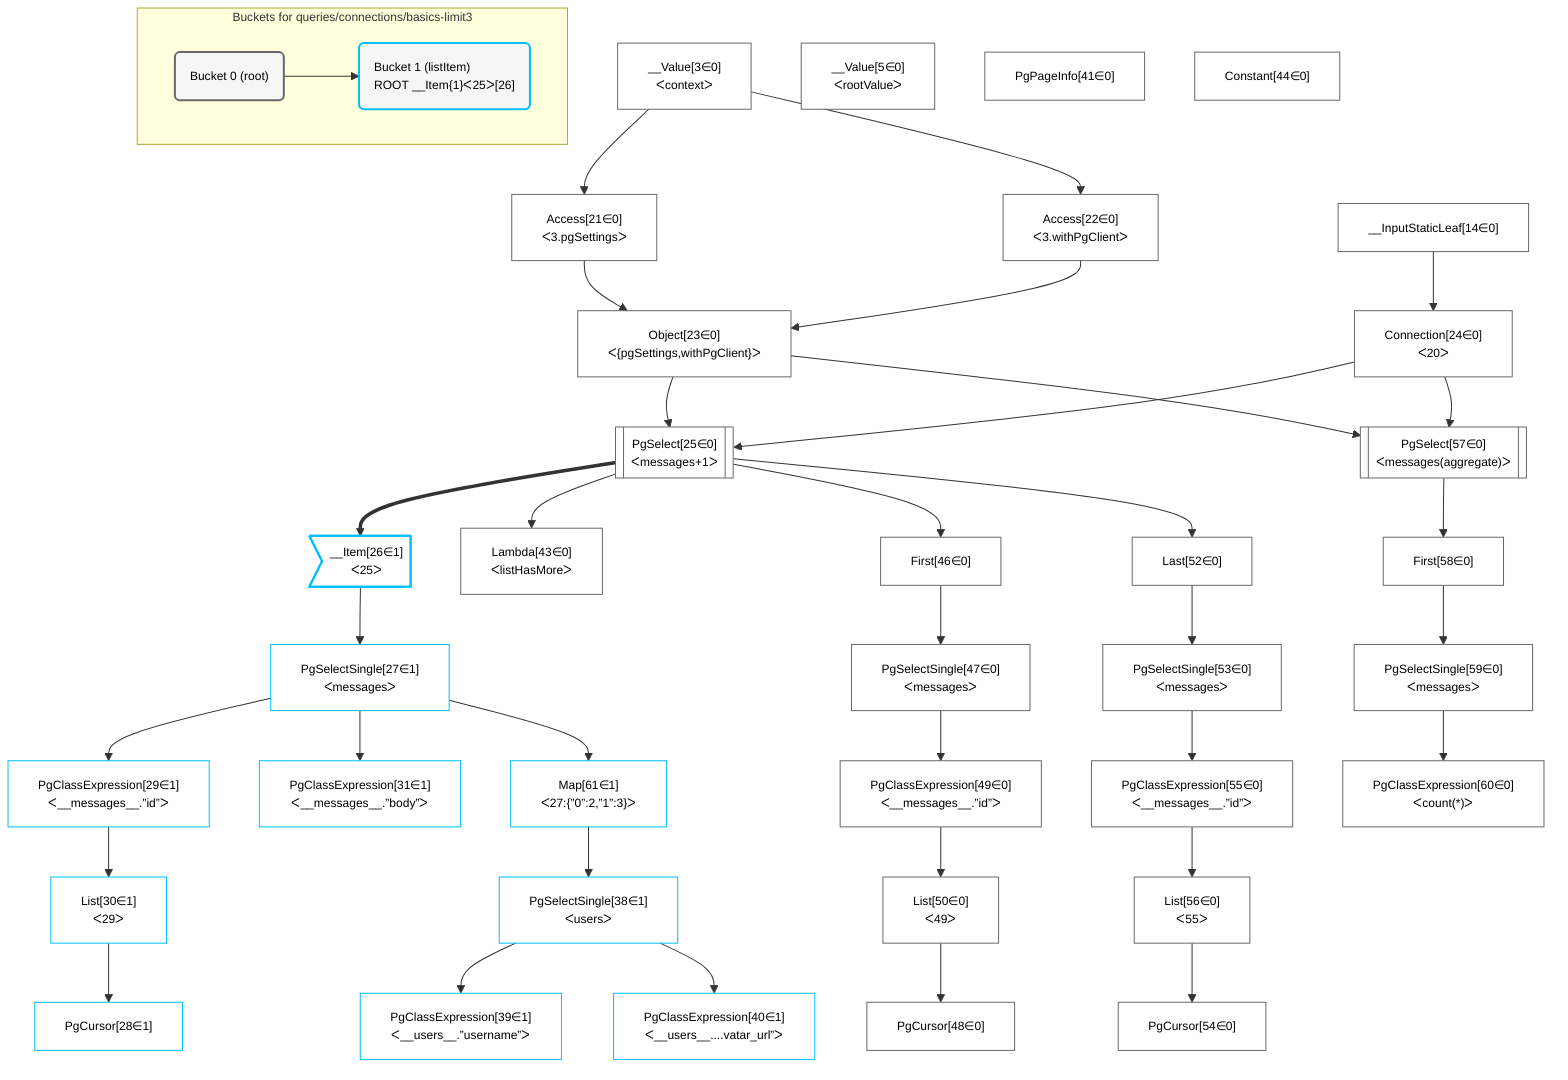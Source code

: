 %%{init: {'themeVariables': { 'fontSize': '12px'}}}%%
graph TD
    classDef path fill:#eee,stroke:#000,color:#000
    classDef plan fill:#fff,stroke-width:1px,color:#000
    classDef itemplan fill:#fff,stroke-width:2px,color:#000
    classDef sideeffectplan fill:#f00,stroke-width:2px,color:#000
    classDef bucket fill:#f6f6f6,color:#000,stroke-width:2px,text-align:left


    %% define steps
    __Value3["__Value[3∈0]<br />ᐸcontextᐳ"]:::plan
    __Value5["__Value[5∈0]<br />ᐸrootValueᐳ"]:::plan
    __InputStaticLeaf14["__InputStaticLeaf[14∈0]"]:::plan
    Access21["Access[21∈0]<br />ᐸ3.pgSettingsᐳ"]:::plan
    Access22["Access[22∈0]<br />ᐸ3.withPgClientᐳ"]:::plan
    Object23["Object[23∈0]<br />ᐸ{pgSettings,withPgClient}ᐳ"]:::plan
    Connection24["Connection[24∈0]<br />ᐸ20ᐳ"]:::plan
    PgSelect25[["PgSelect[25∈0]<br />ᐸmessages+1ᐳ"]]:::plan
    __Item26>"__Item[26∈1]<br />ᐸ25ᐳ"]:::itemplan
    PgSelectSingle27["PgSelectSingle[27∈1]<br />ᐸmessagesᐳ"]:::plan
    PgClassExpression29["PgClassExpression[29∈1]<br />ᐸ__messages__.”id”ᐳ"]:::plan
    List30["List[30∈1]<br />ᐸ29ᐳ"]:::plan
    PgCursor28["PgCursor[28∈1]"]:::plan
    PgClassExpression31["PgClassExpression[31∈1]<br />ᐸ__messages__.”body”ᐳ"]:::plan
    Map61["Map[61∈1]<br />ᐸ27:{”0”:2,”1”:3}ᐳ"]:::plan
    PgSelectSingle38["PgSelectSingle[38∈1]<br />ᐸusersᐳ"]:::plan
    PgClassExpression39["PgClassExpression[39∈1]<br />ᐸ__users__.”username”ᐳ"]:::plan
    PgClassExpression40["PgClassExpression[40∈1]<br />ᐸ__users__....vatar_url”ᐳ"]:::plan
    PgPageInfo41["PgPageInfo[41∈0]"]:::plan
    Lambda43["Lambda[43∈0]<br />ᐸlistHasMoreᐳ"]:::plan
    Constant44["Constant[44∈0]"]:::plan
    First46["First[46∈0]"]:::plan
    PgSelectSingle47["PgSelectSingle[47∈0]<br />ᐸmessagesᐳ"]:::plan
    PgClassExpression49["PgClassExpression[49∈0]<br />ᐸ__messages__.”id”ᐳ"]:::plan
    List50["List[50∈0]<br />ᐸ49ᐳ"]:::plan
    PgCursor48["PgCursor[48∈0]"]:::plan
    Last52["Last[52∈0]"]:::plan
    PgSelectSingle53["PgSelectSingle[53∈0]<br />ᐸmessagesᐳ"]:::plan
    PgClassExpression55["PgClassExpression[55∈0]<br />ᐸ__messages__.”id”ᐳ"]:::plan
    List56["List[56∈0]<br />ᐸ55ᐳ"]:::plan
    PgCursor54["PgCursor[54∈0]"]:::plan
    PgSelect57[["PgSelect[57∈0]<br />ᐸmessages(aggregate)ᐳ"]]:::plan
    First58["First[58∈0]"]:::plan
    PgSelectSingle59["PgSelectSingle[59∈0]<br />ᐸmessagesᐳ"]:::plan
    PgClassExpression60["PgClassExpression[60∈0]<br />ᐸcount(*)ᐳ"]:::plan

    %% plan dependencies
    __Value3 --> Access21
    __Value3 --> Access22
    Access21 & Access22 --> Object23
    __InputStaticLeaf14 --> Connection24
    Object23 & Connection24 --> PgSelect25
    PgSelect25 ==> __Item26
    __Item26 --> PgSelectSingle27
    PgSelectSingle27 --> PgClassExpression29
    PgClassExpression29 --> List30
    List30 --> PgCursor28
    PgSelectSingle27 --> PgClassExpression31
    PgSelectSingle27 --> Map61
    Map61 --> PgSelectSingle38
    PgSelectSingle38 --> PgClassExpression39
    PgSelectSingle38 --> PgClassExpression40
    PgSelect25 --> Lambda43
    PgSelect25 --> First46
    First46 --> PgSelectSingle47
    PgSelectSingle47 --> PgClassExpression49
    PgClassExpression49 --> List50
    List50 --> PgCursor48
    PgSelect25 --> Last52
    Last52 --> PgSelectSingle53
    PgSelectSingle53 --> PgClassExpression55
    PgClassExpression55 --> List56
    List56 --> PgCursor54
    Object23 & Connection24 --> PgSelect57
    PgSelect57 --> First58
    First58 --> PgSelectSingle59
    PgSelectSingle59 --> PgClassExpression60

    subgraph "Buckets for queries/connections/basics-limit3"
    Bucket0("Bucket 0 (root)"):::bucket
    classDef bucket0 stroke:#696969
    class Bucket0,__Value3,__Value5,__InputStaticLeaf14,Access21,Access22,Object23,Connection24,PgSelect25,PgPageInfo41,Lambda43,Constant44,First46,PgSelectSingle47,PgCursor48,PgClassExpression49,List50,Last52,PgSelectSingle53,PgCursor54,PgClassExpression55,List56,PgSelect57,First58,PgSelectSingle59,PgClassExpression60 bucket0
    Bucket1("Bucket 1 (listItem)<br />ROOT __Item{1}ᐸ25ᐳ[26]"):::bucket
    classDef bucket1 stroke:#00bfff
    class Bucket1,__Item26,PgSelectSingle27,PgCursor28,PgClassExpression29,List30,PgClassExpression31,PgSelectSingle38,PgClassExpression39,PgClassExpression40,Map61 bucket1
    Bucket0 --> Bucket1
    end